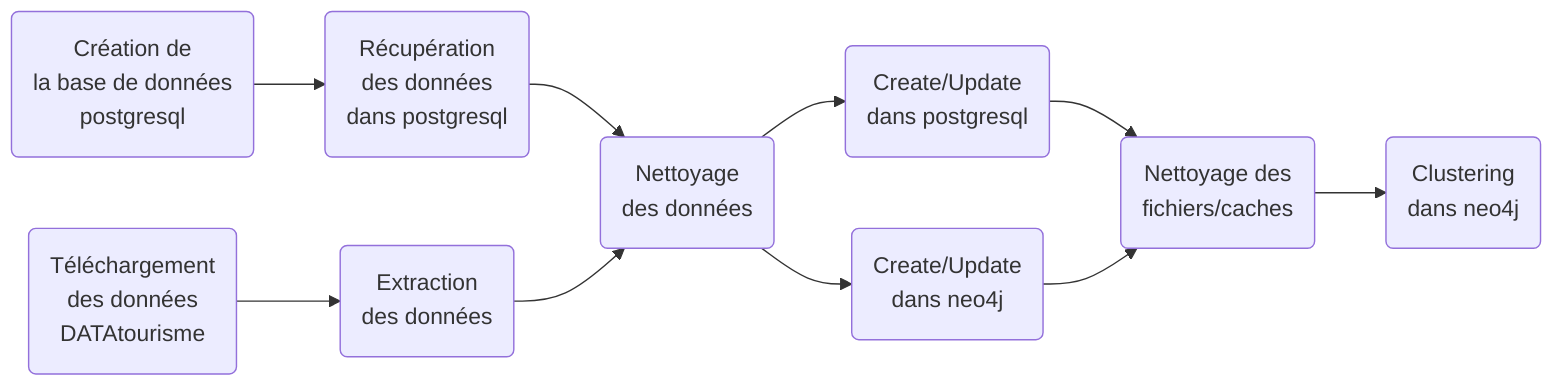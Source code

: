 flowchart LR
    A(Création de
    la base de données
    postgresql) --> B(Récupération
    des données
    dans postgresql)
    C(Téléchargement
    des données
    DATAtourisme) --> D(Extraction
    des données)
    B --> E(Nettoyage
    des données)
    D --> E
    E --> F(Create/Update
    dans postgresql)
    E --> G(Create/Update
    dans neo4j)
    F --> H(Nettoyage des
    fichiers/caches)
    G --> H
    H --> I(Clustering
    dans neo4j)